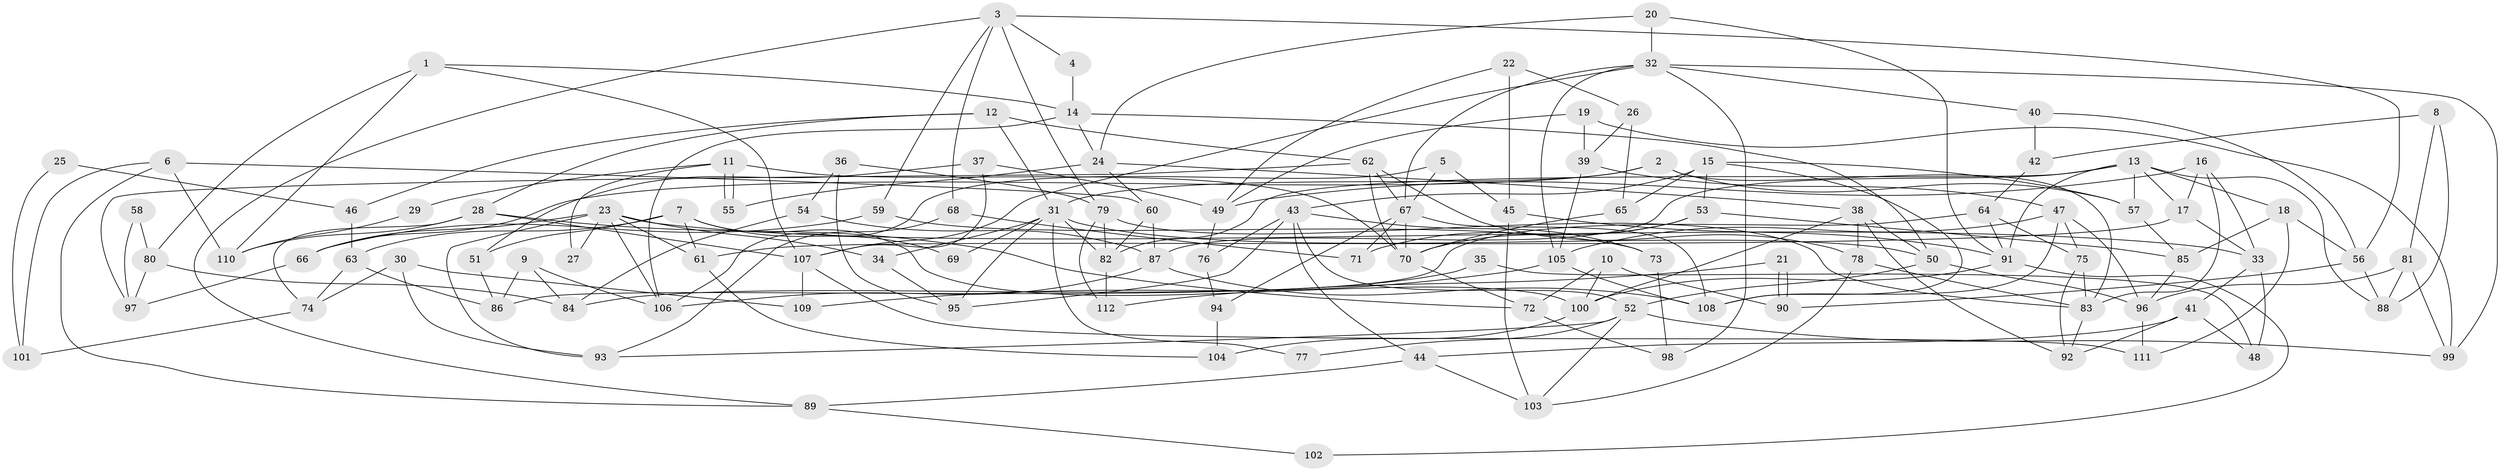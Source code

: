 // Generated by graph-tools (version 1.1) at 2025/36/03/09/25 02:36:22]
// undirected, 112 vertices, 224 edges
graph export_dot {
graph [start="1"]
  node [color=gray90,style=filled];
  1;
  2;
  3;
  4;
  5;
  6;
  7;
  8;
  9;
  10;
  11;
  12;
  13;
  14;
  15;
  16;
  17;
  18;
  19;
  20;
  21;
  22;
  23;
  24;
  25;
  26;
  27;
  28;
  29;
  30;
  31;
  32;
  33;
  34;
  35;
  36;
  37;
  38;
  39;
  40;
  41;
  42;
  43;
  44;
  45;
  46;
  47;
  48;
  49;
  50;
  51;
  52;
  53;
  54;
  55;
  56;
  57;
  58;
  59;
  60;
  61;
  62;
  63;
  64;
  65;
  66;
  67;
  68;
  69;
  70;
  71;
  72;
  73;
  74;
  75;
  76;
  77;
  78;
  79;
  80;
  81;
  82;
  83;
  84;
  85;
  86;
  87;
  88;
  89;
  90;
  91;
  92;
  93;
  94;
  95;
  96;
  97;
  98;
  99;
  100;
  101;
  102;
  103;
  104;
  105;
  106;
  107;
  108;
  109;
  110;
  111;
  112;
  1 -- 107;
  1 -- 80;
  1 -- 14;
  1 -- 110;
  2 -- 31;
  2 -- 57;
  2 -- 66;
  2 -- 83;
  3 -- 59;
  3 -- 56;
  3 -- 4;
  3 -- 68;
  3 -- 79;
  3 -- 89;
  4 -- 14;
  5 -- 67;
  5 -- 106;
  5 -- 45;
  6 -- 110;
  6 -- 60;
  6 -- 89;
  6 -- 101;
  7 -- 51;
  7 -- 100;
  7 -- 61;
  7 -- 63;
  7 -- 69;
  8 -- 42;
  8 -- 81;
  8 -- 88;
  9 -- 86;
  9 -- 106;
  9 -- 84;
  10 -- 90;
  10 -- 100;
  10 -- 72;
  11 -- 70;
  11 -- 55;
  11 -- 55;
  11 -- 27;
  11 -- 29;
  12 -- 31;
  12 -- 62;
  12 -- 28;
  12 -- 46;
  13 -- 82;
  13 -- 87;
  13 -- 17;
  13 -- 18;
  13 -- 57;
  13 -- 88;
  13 -- 91;
  14 -- 24;
  14 -- 50;
  14 -- 106;
  15 -- 43;
  15 -- 108;
  15 -- 53;
  15 -- 57;
  15 -- 65;
  16 -- 83;
  16 -- 49;
  16 -- 17;
  16 -- 33;
  17 -- 33;
  17 -- 61;
  18 -- 85;
  18 -- 56;
  18 -- 111;
  19 -- 99;
  19 -- 39;
  19 -- 49;
  20 -- 24;
  20 -- 91;
  20 -- 32;
  21 -- 90;
  21 -- 90;
  21 -- 112;
  22 -- 26;
  22 -- 45;
  22 -- 49;
  23 -- 33;
  23 -- 61;
  23 -- 27;
  23 -- 34;
  23 -- 66;
  23 -- 93;
  23 -- 106;
  24 -- 38;
  24 -- 60;
  24 -- 55;
  25 -- 46;
  25 -- 101;
  26 -- 65;
  26 -- 39;
  28 -- 72;
  28 -- 74;
  28 -- 107;
  28 -- 110;
  29 -- 110;
  30 -- 93;
  30 -- 109;
  30 -- 74;
  31 -- 34;
  31 -- 50;
  31 -- 69;
  31 -- 77;
  31 -- 82;
  31 -- 95;
  32 -- 107;
  32 -- 40;
  32 -- 67;
  32 -- 98;
  32 -- 99;
  32 -- 105;
  33 -- 41;
  33 -- 48;
  34 -- 95;
  35 -- 48;
  35 -- 84;
  36 -- 95;
  36 -- 79;
  36 -- 54;
  37 -- 107;
  37 -- 49;
  37 -- 51;
  38 -- 92;
  38 -- 50;
  38 -- 78;
  38 -- 100;
  39 -- 47;
  39 -- 105;
  40 -- 56;
  40 -- 42;
  41 -- 44;
  41 -- 48;
  41 -- 92;
  42 -- 64;
  43 -- 52;
  43 -- 76;
  43 -- 44;
  43 -- 73;
  43 -- 95;
  44 -- 89;
  44 -- 103;
  45 -- 103;
  45 -- 91;
  46 -- 63;
  47 -- 105;
  47 -- 96;
  47 -- 75;
  47 -- 108;
  49 -- 76;
  50 -- 96;
  50 -- 52;
  51 -- 86;
  52 -- 103;
  52 -- 77;
  52 -- 93;
  52 -- 99;
  53 -- 71;
  53 -- 70;
  53 -- 85;
  54 -- 87;
  54 -- 84;
  56 -- 88;
  56 -- 90;
  57 -- 85;
  58 -- 97;
  58 -- 80;
  59 -- 73;
  59 -- 66;
  60 -- 82;
  60 -- 87;
  61 -- 104;
  62 -- 67;
  62 -- 78;
  62 -- 70;
  62 -- 97;
  63 -- 74;
  63 -- 86;
  64 -- 75;
  64 -- 91;
  64 -- 86;
  65 -- 70;
  66 -- 97;
  67 -- 70;
  67 -- 71;
  67 -- 94;
  67 -- 108;
  68 -- 93;
  68 -- 71;
  70 -- 72;
  72 -- 98;
  73 -- 98;
  74 -- 101;
  75 -- 92;
  75 -- 83;
  76 -- 94;
  78 -- 83;
  78 -- 103;
  79 -- 83;
  79 -- 82;
  79 -- 112;
  80 -- 84;
  80 -- 97;
  81 -- 99;
  81 -- 88;
  81 -- 96;
  82 -- 112;
  83 -- 92;
  85 -- 96;
  87 -- 108;
  87 -- 106;
  89 -- 102;
  91 -- 100;
  91 -- 102;
  94 -- 104;
  96 -- 111;
  100 -- 104;
  105 -- 108;
  105 -- 109;
  107 -- 111;
  107 -- 109;
}
